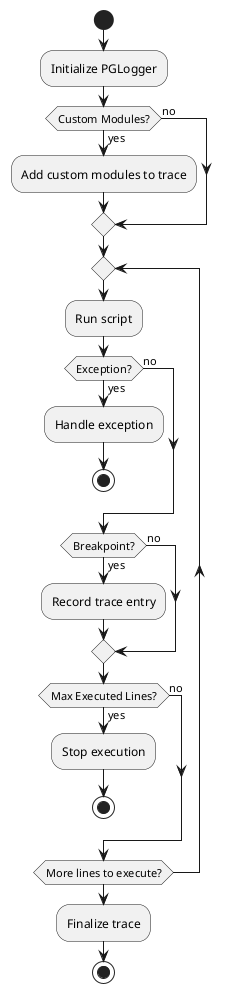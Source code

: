 @startuml

|PGLogger|
start
:Initialize PGLogger;
if (Custom Modules?) then (yes)
  :Add custom modules to trace;
else (no)
endif

repeat
  :Run script;
  if (Exception?) then (yes)
    :Handle exception;
    stop
  else (no)
  endif

  if (Breakpoint?) then (yes)
    :Record trace entry;
  else (no)
  endif

  if (Max Executed Lines?) then (yes)
    :Stop execution;
    stop
  else (no)
  endif
repeat while (More lines to execute?)

:Finalize trace;
stop

@enduml
